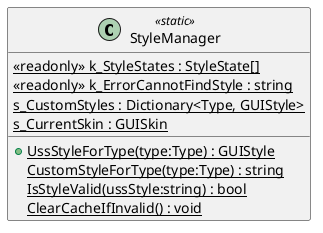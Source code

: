 @startuml
class StyleManager <<static>> {
    {static} <<readonly>> k_StyleStates : StyleState[]
    {static} <<readonly>> k_ErrorCannotFindStyle : string
    {static} s_CustomStyles : Dictionary<Type, GUIStyle>
    {static} s_CurrentSkin : GUISkin
    + {static} UssStyleForType(type:Type) : GUIStyle
    {static} CustomStyleForType(type:Type) : string
    {static} IsStyleValid(ussStyle:string) : bool
    {static} ClearCacheIfInvalid() : void
}
@enduml
